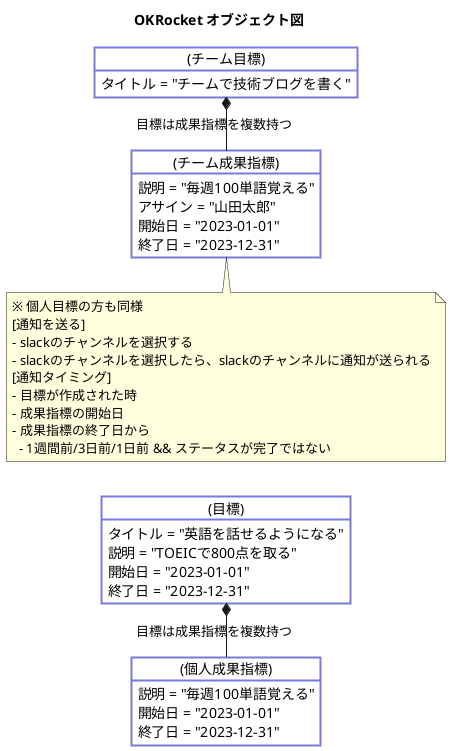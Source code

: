 @startuml
title OKRocket オブジェクト図

left to right direction

skinparam object {
  BackgroundColor #ffffff
  BorderColor #7a7adb
  FontColor #000000
  BorderThickness 2
}


object "(目標)" as Objective {
  タイトル = "英語を話せるようになる"
  説明 = "TOEICで800点を取る"
  開始日 = "2023-01-01"
  終了日 = "2023-12-31"
}

object "(個人成果指標)" as KeyResult {
  説明 = "毎週100単語覚える"
  開始日 = "2023-01-01"
  終了日 = "2023-12-31"
}

object "(チーム成果指標)" as TeamKeyResult {
  説明 = "毎週100単語覚える"
  アサイン = "山田太郎"
  開始日 = "2023-01-01"
  終了日 = "2023-12-31"
}

object "(チーム目標)" as TeamObjective {
  タイトル = "チームで技術ブログを書く"
}


Objective *- KeyResult : "目標は成果指標を複数持つ"
TeamObjective *-  TeamKeyResult : "目標は成果指標を複数持つ"


note bottom of TeamKeyResult
  ※ 個人目標の方も同様
  [通知を送る]
  - slackのチャンネルを選択する
  - slackのチャンネルを選択したら、slackのチャンネルに通知が送られる
  [通知タイミング]
  - 目標が作成された時
  - 成果指標の開始日
  - 成果指標の終了日から
    - 1週間前/3日前/1日前 && ステータスが完了ではない
end note

@enduml
